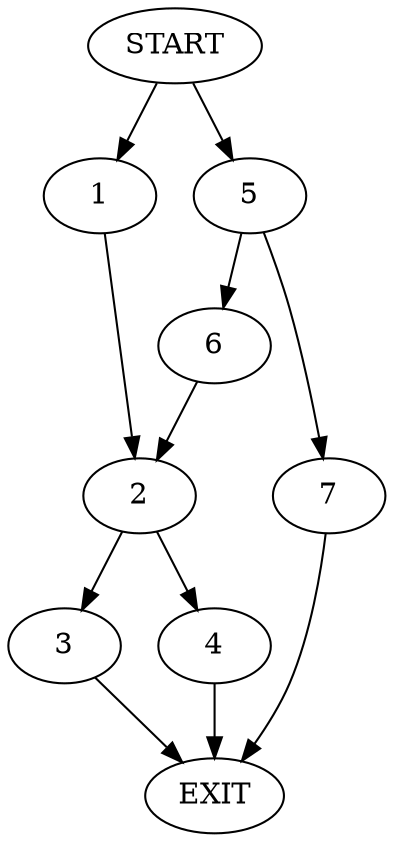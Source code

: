 digraph {
0 [label="START"]
8 [label="EXIT"]
0 -> 1
1 -> 2
2 -> 3
2 -> 4
4 -> 8
3 -> 8
0 -> 5
5 -> 6
5 -> 7
6 -> 2
7 -> 8
}
